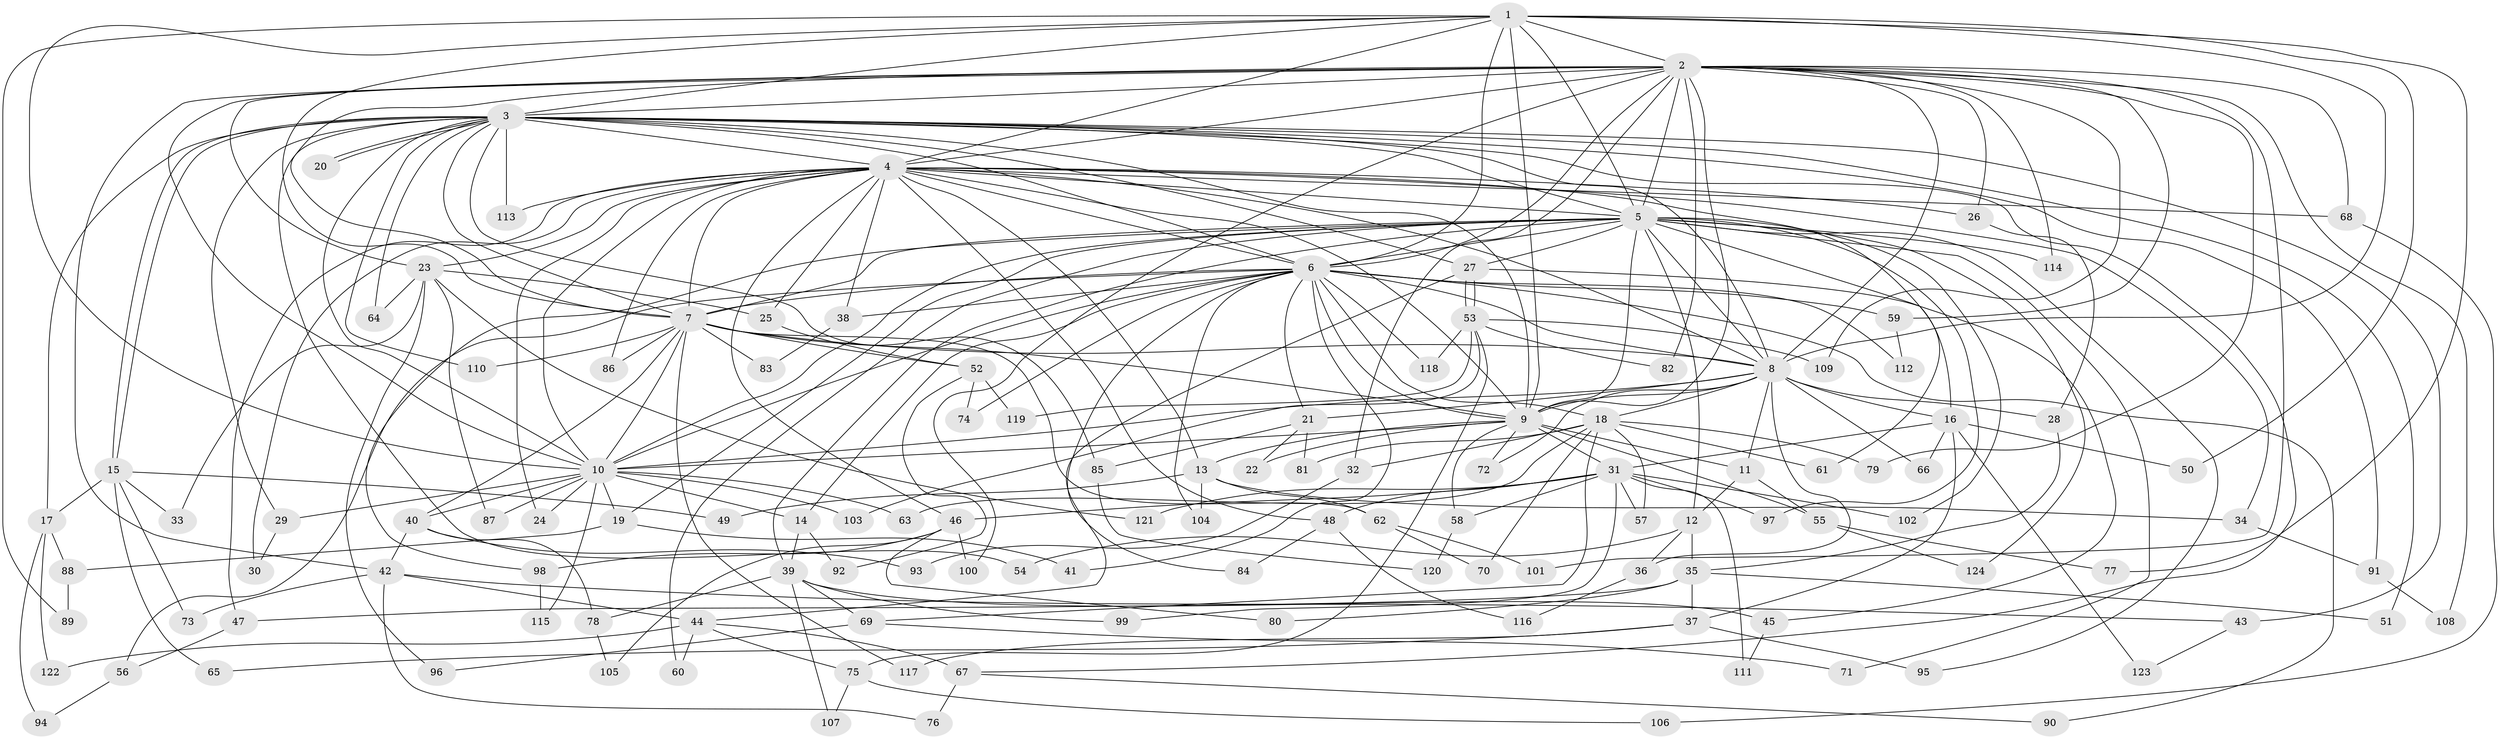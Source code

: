 // Generated by graph-tools (version 1.1) at 2025/11/02/27/25 16:11:05]
// undirected, 124 vertices, 273 edges
graph export_dot {
graph [start="1"]
  node [color=gray90,style=filled];
  1;
  2;
  3;
  4;
  5;
  6;
  7;
  8;
  9;
  10;
  11;
  12;
  13;
  14;
  15;
  16;
  17;
  18;
  19;
  20;
  21;
  22;
  23;
  24;
  25;
  26;
  27;
  28;
  29;
  30;
  31;
  32;
  33;
  34;
  35;
  36;
  37;
  38;
  39;
  40;
  41;
  42;
  43;
  44;
  45;
  46;
  47;
  48;
  49;
  50;
  51;
  52;
  53;
  54;
  55;
  56;
  57;
  58;
  59;
  60;
  61;
  62;
  63;
  64;
  65;
  66;
  67;
  68;
  69;
  70;
  71;
  72;
  73;
  74;
  75;
  76;
  77;
  78;
  79;
  80;
  81;
  82;
  83;
  84;
  85;
  86;
  87;
  88;
  89;
  90;
  91;
  92;
  93;
  94;
  95;
  96;
  97;
  98;
  99;
  100;
  101;
  102;
  103;
  104;
  105;
  106;
  107;
  108;
  109;
  110;
  111;
  112;
  113;
  114;
  115;
  116;
  117;
  118;
  119;
  120;
  121;
  122;
  123;
  124;
  1 -- 2;
  1 -- 3;
  1 -- 4;
  1 -- 5;
  1 -- 6;
  1 -- 7;
  1 -- 8;
  1 -- 9;
  1 -- 10;
  1 -- 50;
  1 -- 77;
  1 -- 89;
  2 -- 3;
  2 -- 4;
  2 -- 5;
  2 -- 6;
  2 -- 7;
  2 -- 8;
  2 -- 9;
  2 -- 10;
  2 -- 23;
  2 -- 26;
  2 -- 32;
  2 -- 42;
  2 -- 59;
  2 -- 68;
  2 -- 79;
  2 -- 82;
  2 -- 100;
  2 -- 101;
  2 -- 108;
  2 -- 109;
  2 -- 114;
  3 -- 4;
  3 -- 5;
  3 -- 6;
  3 -- 7;
  3 -- 8;
  3 -- 9;
  3 -- 10;
  3 -- 15;
  3 -- 15;
  3 -- 17;
  3 -- 20;
  3 -- 20;
  3 -- 27;
  3 -- 29;
  3 -- 43;
  3 -- 51;
  3 -- 54;
  3 -- 64;
  3 -- 67;
  3 -- 85;
  3 -- 91;
  3 -- 110;
  3 -- 113;
  4 -- 5;
  4 -- 6;
  4 -- 7;
  4 -- 8;
  4 -- 9;
  4 -- 10;
  4 -- 13;
  4 -- 23;
  4 -- 24;
  4 -- 25;
  4 -- 26;
  4 -- 30;
  4 -- 34;
  4 -- 38;
  4 -- 46;
  4 -- 47;
  4 -- 48;
  4 -- 61;
  4 -- 68;
  4 -- 86;
  4 -- 113;
  5 -- 6;
  5 -- 7;
  5 -- 8;
  5 -- 9;
  5 -- 10;
  5 -- 12;
  5 -- 16;
  5 -- 19;
  5 -- 27;
  5 -- 39;
  5 -- 60;
  5 -- 71;
  5 -- 95;
  5 -- 97;
  5 -- 98;
  5 -- 102;
  5 -- 114;
  5 -- 124;
  6 -- 7;
  6 -- 8;
  6 -- 9;
  6 -- 10;
  6 -- 14;
  6 -- 18;
  6 -- 21;
  6 -- 38;
  6 -- 41;
  6 -- 56;
  6 -- 59;
  6 -- 74;
  6 -- 84;
  6 -- 90;
  6 -- 104;
  6 -- 112;
  6 -- 118;
  7 -- 8;
  7 -- 9;
  7 -- 10;
  7 -- 40;
  7 -- 52;
  7 -- 62;
  7 -- 83;
  7 -- 86;
  7 -- 110;
  7 -- 117;
  8 -- 9;
  8 -- 10;
  8 -- 11;
  8 -- 16;
  8 -- 18;
  8 -- 21;
  8 -- 28;
  8 -- 36;
  8 -- 66;
  8 -- 72;
  9 -- 10;
  9 -- 11;
  9 -- 13;
  9 -- 22;
  9 -- 31;
  9 -- 55;
  9 -- 58;
  9 -- 72;
  10 -- 14;
  10 -- 19;
  10 -- 24;
  10 -- 29;
  10 -- 40;
  10 -- 63;
  10 -- 87;
  10 -- 103;
  10 -- 115;
  11 -- 12;
  11 -- 55;
  12 -- 35;
  12 -- 36;
  12 -- 54;
  13 -- 34;
  13 -- 49;
  13 -- 62;
  13 -- 104;
  14 -- 39;
  14 -- 92;
  15 -- 17;
  15 -- 33;
  15 -- 49;
  15 -- 65;
  15 -- 73;
  16 -- 31;
  16 -- 37;
  16 -- 50;
  16 -- 66;
  16 -- 123;
  17 -- 88;
  17 -- 94;
  17 -- 122;
  18 -- 32;
  18 -- 57;
  18 -- 61;
  18 -- 63;
  18 -- 69;
  18 -- 70;
  18 -- 79;
  18 -- 81;
  19 -- 41;
  19 -- 88;
  21 -- 22;
  21 -- 81;
  21 -- 85;
  23 -- 25;
  23 -- 33;
  23 -- 64;
  23 -- 87;
  23 -- 96;
  23 -- 121;
  25 -- 52;
  26 -- 28;
  27 -- 44;
  27 -- 45;
  27 -- 53;
  27 -- 53;
  28 -- 35;
  29 -- 30;
  31 -- 46;
  31 -- 48;
  31 -- 57;
  31 -- 58;
  31 -- 97;
  31 -- 99;
  31 -- 102;
  31 -- 111;
  31 -- 121;
  32 -- 93;
  34 -- 91;
  35 -- 37;
  35 -- 47;
  35 -- 51;
  35 -- 80;
  36 -- 116;
  37 -- 65;
  37 -- 95;
  37 -- 117;
  38 -- 83;
  39 -- 45;
  39 -- 69;
  39 -- 78;
  39 -- 99;
  39 -- 107;
  40 -- 42;
  40 -- 78;
  40 -- 93;
  42 -- 43;
  42 -- 44;
  42 -- 73;
  42 -- 76;
  43 -- 123;
  44 -- 60;
  44 -- 67;
  44 -- 75;
  44 -- 122;
  45 -- 111;
  46 -- 80;
  46 -- 98;
  46 -- 100;
  46 -- 105;
  47 -- 56;
  48 -- 84;
  48 -- 116;
  52 -- 74;
  52 -- 92;
  52 -- 119;
  53 -- 75;
  53 -- 82;
  53 -- 103;
  53 -- 109;
  53 -- 118;
  53 -- 119;
  55 -- 77;
  55 -- 124;
  56 -- 94;
  58 -- 120;
  59 -- 112;
  62 -- 70;
  62 -- 101;
  67 -- 76;
  67 -- 90;
  68 -- 106;
  69 -- 71;
  69 -- 96;
  75 -- 106;
  75 -- 107;
  78 -- 105;
  85 -- 120;
  88 -- 89;
  91 -- 108;
  98 -- 115;
}
